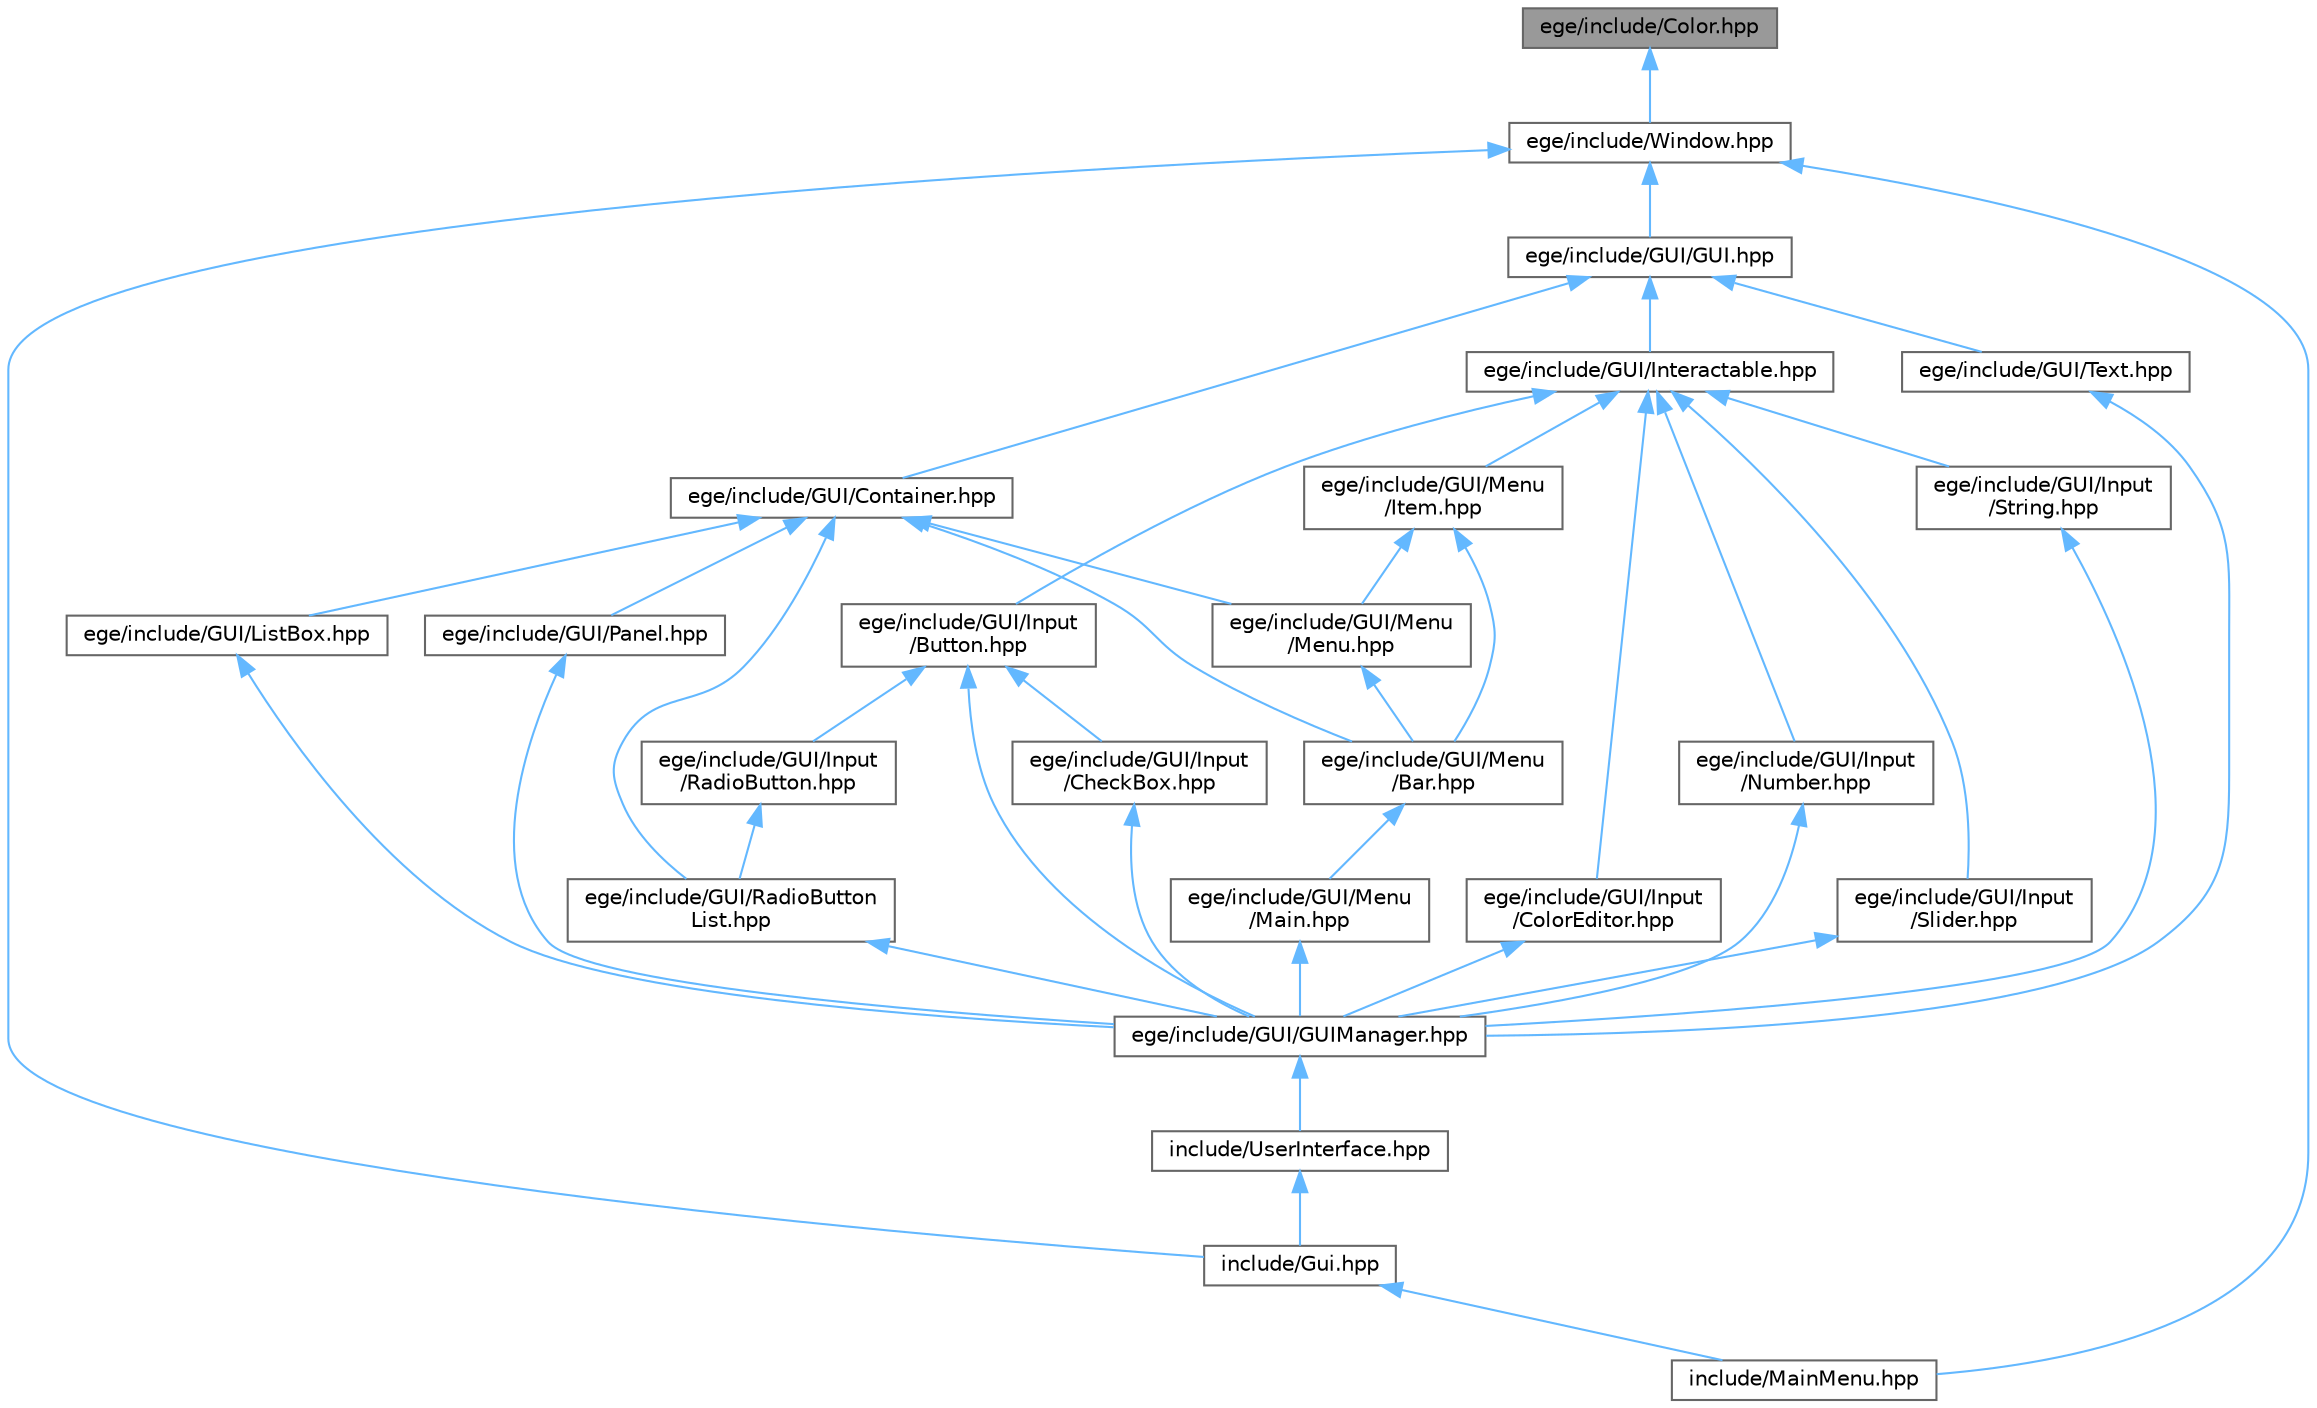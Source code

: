 digraph "ege/include/Color.hpp"
{
 // LATEX_PDF_SIZE
  bgcolor="transparent";
  edge [fontname=Helvetica,fontsize=10,labelfontname=Helvetica,labelfontsize=10];
  node [fontname=Helvetica,fontsize=10,shape=box,height=0.2,width=0.4];
  Node1 [id="Node000001",label="ege/include/Color.hpp",height=0.2,width=0.4,color="gray40", fillcolor="grey60", style="filled", fontcolor="black",tooltip="Defines the Color class for representing RGBA colors."];
  Node1 -> Node2 [id="edge1_Node000001_Node000002",dir="back",color="steelblue1",style="solid",tooltip=" "];
  Node2 [id="Node000002",label="ege/include/Window.hpp",height=0.2,width=0.4,color="grey40", fillcolor="white", style="filled",URL="$Window_8hpp.html",tooltip="Contains the declaration of the Window class."];
  Node2 -> Node3 [id="edge2_Node000002_Node000003",dir="back",color="steelblue1",style="solid",tooltip=" "];
  Node3 [id="Node000003",label="ege/include/GUI/GUI.hpp",height=0.2,width=0.4,color="grey40", fillcolor="white", style="filled",URL="$GUI_8hpp.html",tooltip=" "];
  Node3 -> Node4 [id="edge3_Node000003_Node000004",dir="back",color="steelblue1",style="solid",tooltip=" "];
  Node4 [id="Node000004",label="ege/include/GUI/Container.hpp",height=0.2,width=0.4,color="grey40", fillcolor="white", style="filled",URL="$Container_8hpp.html",tooltip=" "];
  Node4 -> Node5 [id="edge4_Node000004_Node000005",dir="back",color="steelblue1",style="solid",tooltip=" "];
  Node5 [id="Node000005",label="ege/include/GUI/ListBox.hpp",height=0.2,width=0.4,color="grey40", fillcolor="white", style="filled",URL="$ListBox_8hpp.html",tooltip=" "];
  Node5 -> Node6 [id="edge5_Node000005_Node000006",dir="back",color="steelblue1",style="solid",tooltip=" "];
  Node6 [id="Node000006",label="ege/include/GUI/GUIManager.hpp",height=0.2,width=0.4,color="grey40", fillcolor="white", style="filled",URL="$GUIManager_8hpp.html",tooltip=" "];
  Node6 -> Node7 [id="edge6_Node000006_Node000007",dir="back",color="steelblue1",style="solid",tooltip=" "];
  Node7 [id="Node000007",label="include/UserInterface.hpp",height=0.2,width=0.4,color="grey40", fillcolor="white", style="filled",URL="$UserInterface_8hpp.html",tooltip=" "];
  Node7 -> Node8 [id="edge7_Node000007_Node000008",dir="back",color="steelblue1",style="solid",tooltip=" "];
  Node8 [id="Node000008",label="include/Gui.hpp",height=0.2,width=0.4,color="grey40", fillcolor="white", style="filled",URL="$Gui_8hpp.html",tooltip="Contains the declaration of the Gui class."];
  Node8 -> Node9 [id="edge8_Node000008_Node000009",dir="back",color="steelblue1",style="solid",tooltip=" "];
  Node9 [id="Node000009",label="include/MainMenu.hpp",height=0.2,width=0.4,color="grey40", fillcolor="white", style="filled",URL="$MainMenu_8hpp.html",tooltip=" "];
  Node4 -> Node10 [id="edge9_Node000004_Node000010",dir="back",color="steelblue1",style="solid",tooltip=" "];
  Node10 [id="Node000010",label="ege/include/GUI/Menu\l/Bar.hpp",height=0.2,width=0.4,color="grey40", fillcolor="white", style="filled",URL="$Bar_8hpp.html",tooltip=" "];
  Node10 -> Node11 [id="edge10_Node000010_Node000011",dir="back",color="steelblue1",style="solid",tooltip=" "];
  Node11 [id="Node000011",label="ege/include/GUI/Menu\l/Main.hpp",height=0.2,width=0.4,color="grey40", fillcolor="white", style="filled",URL="$Main_8hpp.html",tooltip=" "];
  Node11 -> Node6 [id="edge11_Node000011_Node000006",dir="back",color="steelblue1",style="solid",tooltip=" "];
  Node4 -> Node12 [id="edge12_Node000004_Node000012",dir="back",color="steelblue1",style="solid",tooltip=" "];
  Node12 [id="Node000012",label="ege/include/GUI/Menu\l/Menu.hpp",height=0.2,width=0.4,color="grey40", fillcolor="white", style="filled",URL="$Menu_8hpp.html",tooltip=" "];
  Node12 -> Node10 [id="edge13_Node000012_Node000010",dir="back",color="steelblue1",style="solid",tooltip=" "];
  Node4 -> Node13 [id="edge14_Node000004_Node000013",dir="back",color="steelblue1",style="solid",tooltip=" "];
  Node13 [id="Node000013",label="ege/include/GUI/Panel.hpp",height=0.2,width=0.4,color="grey40", fillcolor="white", style="filled",URL="$Panel_8hpp.html",tooltip=" "];
  Node13 -> Node6 [id="edge15_Node000013_Node000006",dir="back",color="steelblue1",style="solid",tooltip=" "];
  Node4 -> Node14 [id="edge16_Node000004_Node000014",dir="back",color="steelblue1",style="solid",tooltip=" "];
  Node14 [id="Node000014",label="ege/include/GUI/RadioButton\lList.hpp",height=0.2,width=0.4,color="grey40", fillcolor="white", style="filled",URL="$RadioButtonList_8hpp.html",tooltip=" "];
  Node14 -> Node6 [id="edge17_Node000014_Node000006",dir="back",color="steelblue1",style="solid",tooltip=" "];
  Node3 -> Node15 [id="edge18_Node000003_Node000015",dir="back",color="steelblue1",style="solid",tooltip=" "];
  Node15 [id="Node000015",label="ege/include/GUI/Interactable.hpp",height=0.2,width=0.4,color="grey40", fillcolor="white", style="filled",URL="$Interactable_8hpp.html",tooltip=" "];
  Node15 -> Node16 [id="edge19_Node000015_Node000016",dir="back",color="steelblue1",style="solid",tooltip=" "];
  Node16 [id="Node000016",label="ege/include/GUI/Input\l/Button.hpp",height=0.2,width=0.4,color="grey40", fillcolor="white", style="filled",URL="$Button_8hpp.html",tooltip=" "];
  Node16 -> Node6 [id="edge20_Node000016_Node000006",dir="back",color="steelblue1",style="solid",tooltip=" "];
  Node16 -> Node17 [id="edge21_Node000016_Node000017",dir="back",color="steelblue1",style="solid",tooltip=" "];
  Node17 [id="Node000017",label="ege/include/GUI/Input\l/CheckBox.hpp",height=0.2,width=0.4,color="grey40", fillcolor="white", style="filled",URL="$CheckBox_8hpp.html",tooltip=" "];
  Node17 -> Node6 [id="edge22_Node000017_Node000006",dir="back",color="steelblue1",style="solid",tooltip=" "];
  Node16 -> Node18 [id="edge23_Node000016_Node000018",dir="back",color="steelblue1",style="solid",tooltip=" "];
  Node18 [id="Node000018",label="ege/include/GUI/Input\l/RadioButton.hpp",height=0.2,width=0.4,color="grey40", fillcolor="white", style="filled",URL="$RadioButton_8hpp.html",tooltip=" "];
  Node18 -> Node14 [id="edge24_Node000018_Node000014",dir="back",color="steelblue1",style="solid",tooltip=" "];
  Node15 -> Node19 [id="edge25_Node000015_Node000019",dir="back",color="steelblue1",style="solid",tooltip=" "];
  Node19 [id="Node000019",label="ege/include/GUI/Input\l/ColorEditor.hpp",height=0.2,width=0.4,color="grey40", fillcolor="white", style="filled",URL="$ColorEditor_8hpp.html",tooltip=" "];
  Node19 -> Node6 [id="edge26_Node000019_Node000006",dir="back",color="steelblue1",style="solid",tooltip=" "];
  Node15 -> Node20 [id="edge27_Node000015_Node000020",dir="back",color="steelblue1",style="solid",tooltip=" "];
  Node20 [id="Node000020",label="ege/include/GUI/Input\l/Number.hpp",height=0.2,width=0.4,color="grey40", fillcolor="white", style="filled",URL="$Number_8hpp.html",tooltip=" "];
  Node20 -> Node6 [id="edge28_Node000020_Node000006",dir="back",color="steelblue1",style="solid",tooltip=" "];
  Node15 -> Node21 [id="edge29_Node000015_Node000021",dir="back",color="steelblue1",style="solid",tooltip=" "];
  Node21 [id="Node000021",label="ege/include/GUI/Input\l/Slider.hpp",height=0.2,width=0.4,color="grey40", fillcolor="white", style="filled",URL="$Slider_8hpp.html",tooltip=" "];
  Node21 -> Node6 [id="edge30_Node000021_Node000006",dir="back",color="steelblue1",style="solid",tooltip=" "];
  Node15 -> Node22 [id="edge31_Node000015_Node000022",dir="back",color="steelblue1",style="solid",tooltip=" "];
  Node22 [id="Node000022",label="ege/include/GUI/Input\l/String.hpp",height=0.2,width=0.4,color="grey40", fillcolor="white", style="filled",URL="$String_8hpp.html",tooltip=" "];
  Node22 -> Node6 [id="edge32_Node000022_Node000006",dir="back",color="steelblue1",style="solid",tooltip=" "];
  Node15 -> Node23 [id="edge33_Node000015_Node000023",dir="back",color="steelblue1",style="solid",tooltip=" "];
  Node23 [id="Node000023",label="ege/include/GUI/Menu\l/Item.hpp",height=0.2,width=0.4,color="grey40", fillcolor="white", style="filled",URL="$ege_2include_2GUI_2Menu_2Item_8hpp.html",tooltip=" "];
  Node23 -> Node10 [id="edge34_Node000023_Node000010",dir="back",color="steelblue1",style="solid",tooltip=" "];
  Node23 -> Node12 [id="edge35_Node000023_Node000012",dir="back",color="steelblue1",style="solid",tooltip=" "];
  Node3 -> Node24 [id="edge36_Node000003_Node000024",dir="back",color="steelblue1",style="solid",tooltip=" "];
  Node24 [id="Node000024",label="ege/include/GUI/Text.hpp",height=0.2,width=0.4,color="grey40", fillcolor="white", style="filled",URL="$Text_8hpp.html",tooltip=" "];
  Node24 -> Node6 [id="edge37_Node000024_Node000006",dir="back",color="steelblue1",style="solid",tooltip=" "];
  Node2 -> Node8 [id="edge38_Node000002_Node000008",dir="back",color="steelblue1",style="solid",tooltip=" "];
  Node2 -> Node9 [id="edge39_Node000002_Node000009",dir="back",color="steelblue1",style="solid",tooltip=" "];
}
